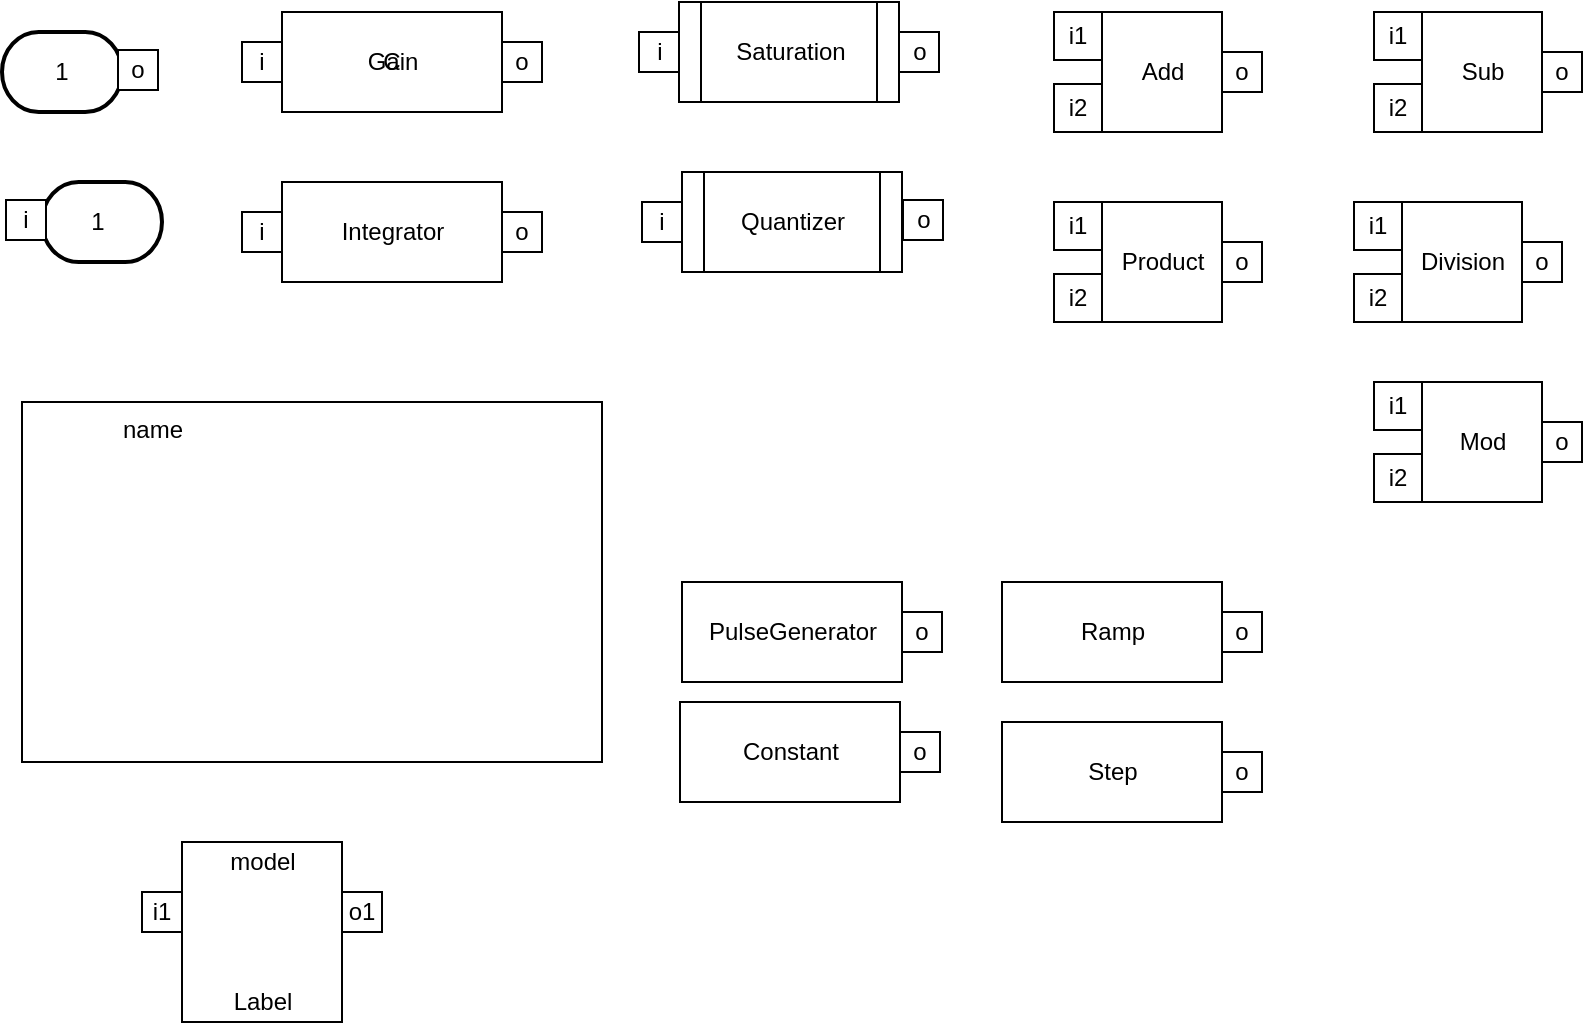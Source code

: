 <mxfile version="16.5.2" type="device"><diagram id="UEooX_oe9_AvOMrCvC2G" name="Page-1"><mxGraphModel dx="1422" dy="782" grid="1" gridSize="10" guides="1" tooltips="1" connect="1" arrows="1" fold="1" page="1" pageScale="1" pageWidth="827" pageHeight="1169" math="0" shadow="0"><root><mxCell id="0"/><mxCell id="1" parent="0"/><object label="" type="model" parameter="" blockLabel="name" id="EENgtqzWGkCMC0e6hi3G-1"><mxCell style="rounded=0;whiteSpace=wrap;html=1;container=1;" parent="1" vertex="1"><mxGeometry x="30" y="230" width="290" height="180" as="geometry"><mxRectangle x="90" y="70" width="50" height="40" as="alternateBounds"/></mxGeometry></mxCell></object><object label="%parameter%" placeholders="1" id="EENgtqzWGkCMC0e6hi3G-2"><mxCell style="text;html=1;align=center;verticalAlign=middle;resizable=0;points=[];autosize=1;strokeColor=none;fillColor=none;" parent="EENgtqzWGkCMC0e6hi3G-1" vertex="1"><mxGeometry x="90" y="160" width="90" height="20" as="geometry"/></mxCell></object><object label="%blockLabel%" placeholders="1" id="EENgtqzWGkCMC0e6hi3G-3"><mxCell style="text;html=1;align=center;verticalAlign=middle;resizable=0;points=[];autosize=1;strokeColor=none;" parent="EENgtqzWGkCMC0e6hi3G-1" vertex="1"><mxGeometry x="19.996" y="3.746" width="90" height="20" as="geometry"/></mxCell></object><object label="" blockLabel="1" type="output" id="EENgtqzWGkCMC0e6hi3G-4"><mxCell style="strokeWidth=2;html=1;shape=mxgraph.flowchart.terminator;whiteSpace=wrap;container=0;" parent="1" vertex="1"><mxGeometry x="40" y="120" width="60" height="40" as="geometry"/></mxCell></object><object label="%blockLabel%" placeholders="1" id="EENgtqzWGkCMC0e6hi3G-5"><mxCell style="text;html=1;strokeColor=none;fillColor=none;align=center;verticalAlign=middle;whiteSpace=wrap;rounded=0;" parent="EENgtqzWGkCMC0e6hi3G-4" vertex="1"><mxGeometry x="16" y="13.337" width="24" height="13.333" as="geometry"/></mxCell></object><mxCell id="EENgtqzWGkCMC0e6hi3G-6" value="i" style="whiteSpace=wrap;html=1;aspect=fixed;" parent="EENgtqzWGkCMC0e6hi3G-4" vertex="1"><mxGeometry x="-18" y="9" width="20" height="20" as="geometry"/></mxCell><object label="" blockLabel="1" type="input" id="EENgtqzWGkCMC0e6hi3G-7"><mxCell style="strokeWidth=2;html=1;shape=mxgraph.flowchart.terminator;whiteSpace=wrap;container=0;" parent="1" vertex="1"><mxGeometry x="20" y="45" width="60" height="40" as="geometry"/></mxCell></object><object label="%blockLabel%" placeholders="1" id="EENgtqzWGkCMC0e6hi3G-8"><mxCell style="text;html=1;strokeColor=none;fillColor=none;align=center;verticalAlign=middle;whiteSpace=wrap;rounded=0;" parent="EENgtqzWGkCMC0e6hi3G-7" vertex="1"><mxGeometry x="18" y="13.337" width="24" height="13.333" as="geometry"/></mxCell></object><mxCell id="EENgtqzWGkCMC0e6hi3G-9" value="o" style="whiteSpace=wrap;html=1;aspect=fixed;" parent="EENgtqzWGkCMC0e6hi3G-7" vertex="1"><mxGeometry x="58" y="9" width="20" height="20" as="geometry"/></mxCell><object label="" blockLabel="Product" type="product" id="EENgtqzWGkCMC0e6hi3G-10"><mxCell style="whiteSpace=wrap;html=1;aspect=fixed;container=0;" parent="1" vertex="1"><mxGeometry x="570" y="130" width="60" height="60" as="geometry"/></mxCell></object><object label="%blockLabel%" placeholders="1" id="EENgtqzWGkCMC0e6hi3G-11"><mxCell style="text;html=1;align=center;verticalAlign=middle;resizable=0;points=[];autosize=1;strokeColor=none;" parent="EENgtqzWGkCMC0e6hi3G-10" vertex="1"><mxGeometry x="-15.003" y="19.995" width="90" height="20" as="geometry"/></mxCell></object><mxCell id="EENgtqzWGkCMC0e6hi3G-12" value="i1" style="whiteSpace=wrap;html=1;aspect=fixed;" parent="EENgtqzWGkCMC0e6hi3G-10" vertex="1"><mxGeometry x="-24" width="24" height="24" as="geometry"/></mxCell><mxCell id="EENgtqzWGkCMC0e6hi3G-13" value="i2" style="whiteSpace=wrap;html=1;aspect=fixed;" parent="EENgtqzWGkCMC0e6hi3G-10" vertex="1"><mxGeometry x="-24" y="36" width="24" height="24" as="geometry"/></mxCell><mxCell id="EENgtqzWGkCMC0e6hi3G-14" value="o" style="whiteSpace=wrap;html=1;aspect=fixed;" parent="EENgtqzWGkCMC0e6hi3G-10" vertex="1"><mxGeometry x="60" y="20" width="20" height="20" as="geometry"/></mxCell><object label="" blockLabel="Sub" type="sub" id="EENgtqzWGkCMC0e6hi3G-15"><mxCell style="whiteSpace=wrap;html=1;aspect=fixed;container=0;" parent="1" vertex="1"><mxGeometry x="730" y="35" width="60" height="60" as="geometry"/></mxCell></object><object label="%blockLabel%" placeholders="1" id="EENgtqzWGkCMC0e6hi3G-16"><mxCell style="text;html=1;align=center;verticalAlign=middle;resizable=0;points=[];autosize=1;strokeColor=none;" parent="EENgtqzWGkCMC0e6hi3G-15" vertex="1"><mxGeometry x="-15.003" y="19.995" width="90" height="20" as="geometry"/></mxCell></object><mxCell id="EENgtqzWGkCMC0e6hi3G-17" value="i1" style="whiteSpace=wrap;html=1;aspect=fixed;" parent="EENgtqzWGkCMC0e6hi3G-15" vertex="1"><mxGeometry x="-24" width="24" height="24" as="geometry"/></mxCell><mxCell id="EENgtqzWGkCMC0e6hi3G-18" value="i2" style="whiteSpace=wrap;html=1;aspect=fixed;" parent="EENgtqzWGkCMC0e6hi3G-15" vertex="1"><mxGeometry x="-24" y="36" width="24" height="24" as="geometry"/></mxCell><mxCell id="EENgtqzWGkCMC0e6hi3G-19" value="o" style="whiteSpace=wrap;html=1;aspect=fixed;" parent="EENgtqzWGkCMC0e6hi3G-15" vertex="1"><mxGeometry x="60" y="20" width="20" height="20" as="geometry"/></mxCell><object label="" blockLabel="Mod" type="mod" id="EENgtqzWGkCMC0e6hi3G-20"><mxCell style="whiteSpace=wrap;html=1;aspect=fixed;container=0;" parent="1" vertex="1"><mxGeometry x="730" y="220" width="60" height="60" as="geometry"/></mxCell></object><object label="%blockLabel%" placeholders="1" id="EENgtqzWGkCMC0e6hi3G-21"><mxCell style="text;html=1;align=center;verticalAlign=middle;resizable=0;points=[];autosize=1;strokeColor=none;" parent="EENgtqzWGkCMC0e6hi3G-20" vertex="1"><mxGeometry x="-15.003" y="19.995" width="90" height="20" as="geometry"/></mxCell></object><mxCell id="EENgtqzWGkCMC0e6hi3G-22" value="i1" style="whiteSpace=wrap;html=1;aspect=fixed;" parent="EENgtqzWGkCMC0e6hi3G-20" vertex="1"><mxGeometry x="-24" width="24" height="24" as="geometry"/></mxCell><mxCell id="EENgtqzWGkCMC0e6hi3G-23" value="i2" style="whiteSpace=wrap;html=1;aspect=fixed;" parent="EENgtqzWGkCMC0e6hi3G-20" vertex="1"><mxGeometry x="-24" y="36" width="24" height="24" as="geometry"/></mxCell><mxCell id="EENgtqzWGkCMC0e6hi3G-24" value="o" style="whiteSpace=wrap;html=1;aspect=fixed;" parent="EENgtqzWGkCMC0e6hi3G-20" vertex="1"><mxGeometry x="60" y="20" width="20" height="20" as="geometry"/></mxCell><object label="" blockLabel="Add" type="add" id="EENgtqzWGkCMC0e6hi3G-25"><mxCell style="whiteSpace=wrap;html=1;aspect=fixed;container=0;" parent="1" vertex="1"><mxGeometry x="570" y="35" width="60" height="60.0" as="geometry"/></mxCell></object><object label="%blockLabel%" placeholders="1" id="EENgtqzWGkCMC0e6hi3G-26"><mxCell style="text;html=1;align=center;verticalAlign=middle;resizable=0;points=[];autosize=1;strokeColor=none;" parent="EENgtqzWGkCMC0e6hi3G-25" vertex="1"><mxGeometry x="-15.003" y="19.995" width="90" height="20" as="geometry"/></mxCell></object><mxCell id="EENgtqzWGkCMC0e6hi3G-27" value="i1" style="whiteSpace=wrap;html=1;aspect=fixed;" parent="EENgtqzWGkCMC0e6hi3G-25" vertex="1"><mxGeometry x="-24" width="24" height="24" as="geometry"/></mxCell><mxCell id="EENgtqzWGkCMC0e6hi3G-28" value="i2" style="whiteSpace=wrap;html=1;aspect=fixed;" parent="EENgtqzWGkCMC0e6hi3G-25" vertex="1"><mxGeometry x="-24" y="36.0" width="24" height="24" as="geometry"/></mxCell><mxCell id="EENgtqzWGkCMC0e6hi3G-29" value="o" style="whiteSpace=wrap;html=1;aspect=fixed;" parent="EENgtqzWGkCMC0e6hi3G-25" vertex="1"><mxGeometry x="60" y="20" width="20" height="20" as="geometry"/></mxCell><object label="" blockLabel="Saturation" type="saturation" lowerlimit="" upperlimit="" id="EENgtqzWGkCMC0e6hi3G-30"><mxCell style="shape=process;whiteSpace=wrap;html=1;backgroundOutline=1;dropTarget=1;container=0;" parent="1" vertex="1"><mxGeometry x="358.5" y="30" width="110" height="50" as="geometry"/></mxCell></object><object label="%blockLabel%" placeholders="1" id="EENgtqzWGkCMC0e6hi3G-31"><mxCell style="text;html=1;align=center;verticalAlign=middle;resizable=0;points=[];autosize=1;strokeColor=none;dropTarget=0;container=0;" parent="EENgtqzWGkCMC0e6hi3G-30" vertex="1"><mxGeometry x="10.001" y="15.002" width="90" height="20" as="geometry"/></mxCell></object><mxCell id="EENgtqzWGkCMC0e6hi3G-32" value="o" style="whiteSpace=wrap;html=1;aspect=fixed;" parent="EENgtqzWGkCMC0e6hi3G-30" vertex="1"><mxGeometry x="110" y="15" width="20" height="20" as="geometry"/></mxCell><mxCell id="EENgtqzWGkCMC0e6hi3G-33" value="i" style="whiteSpace=wrap;html=1;aspect=fixed;" parent="EENgtqzWGkCMC0e6hi3G-30" vertex="1"><mxGeometry x="-20" y="15" width="20" height="20" as="geometry"/></mxCell><object label="" blockLabel="Quantizer" type="quantizer" quantizationinterval="" id="EENgtqzWGkCMC0e6hi3G-34"><mxCell style="shape=process;whiteSpace=wrap;html=1;backgroundOutline=1;container=0;dropTarget=1;" parent="1" vertex="1"><mxGeometry x="360" y="115" width="110" height="50" as="geometry"/></mxCell></object><object label="%blockLabel%" placeholders="1" id="EENgtqzWGkCMC0e6hi3G-35"><mxCell style="text;html=1;align=center;verticalAlign=middle;resizable=0;points=[];autosize=1;strokeColor=none;" parent="EENgtqzWGkCMC0e6hi3G-34" vertex="1"><mxGeometry x="9.997" y="14.998" width="90" height="20" as="geometry"/></mxCell></object><mxCell id="EENgtqzWGkCMC0e6hi3G-36" value="o" style="whiteSpace=wrap;html=1;aspect=fixed;" parent="EENgtqzWGkCMC0e6hi3G-34" vertex="1"><mxGeometry x="110.5" y="14" width="20" height="20" as="geometry"/></mxCell><mxCell id="EENgtqzWGkCMC0e6hi3G-37" value="i" style="whiteSpace=wrap;html=1;aspect=fixed;" parent="EENgtqzWGkCMC0e6hi3G-34" vertex="1"><mxGeometry x="-20" y="15" width="20" height="20" as="geometry"/></mxCell><object label="C" blockLabel="Gain" type="gain" parameter="K" id="EENgtqzWGkCMC0e6hi3G-38"><mxCell style="rounded=0;whiteSpace=wrap;html=1;dropTarget=1;container=0;" parent="1" vertex="1"><mxGeometry x="160" y="35" width="110" height="50" as="geometry"/></mxCell></object><object label="%blockLabel%" placeholders="1" id="EENgtqzWGkCMC0e6hi3G-39"><mxCell style="text;html=1;align=center;verticalAlign=middle;resizable=0;points=[];autosize=1;strokeColor=none;" parent="EENgtqzWGkCMC0e6hi3G-38" vertex="1"><mxGeometry x="10.004" y="15.005" width="90" height="20" as="geometry"/></mxCell></object><mxCell id="EENgtqzWGkCMC0e6hi3G-40" value="o" style="whiteSpace=wrap;html=1;aspect=fixed;" parent="EENgtqzWGkCMC0e6hi3G-38" vertex="1"><mxGeometry x="110" y="15" width="20" height="20" as="geometry"/></mxCell><mxCell id="EENgtqzWGkCMC0e6hi3G-41" value="i" style="whiteSpace=wrap;html=1;aspect=fixed;" parent="EENgtqzWGkCMC0e6hi3G-38" vertex="1"><mxGeometry x="-20" y="15" width="20" height="20" as="geometry"/></mxCell><object label="" blockLabel="Constant" type="constant" parameter="K" id="EENgtqzWGkCMC0e6hi3G-42"><mxCell style="rounded=0;whiteSpace=wrap;html=1;dropTarget=1;container=0;" parent="1" vertex="1"><mxGeometry x="359" y="380" width="110" height="50" as="geometry"/></mxCell></object><object label="%blockLabel%" placeholders="1" id="EENgtqzWGkCMC0e6hi3G-43"><mxCell style="text;html=1;align=center;verticalAlign=middle;resizable=0;points=[];autosize=1;strokeColor=none;" parent="EENgtqzWGkCMC0e6hi3G-42" vertex="1"><mxGeometry x="10.004" y="15.005" width="90" height="20" as="geometry"/></mxCell></object><mxCell id="EENgtqzWGkCMC0e6hi3G-44" value="o" style="whiteSpace=wrap;html=1;aspect=fixed;" parent="EENgtqzWGkCMC0e6hi3G-42" vertex="1"><mxGeometry x="110" y="15" width="20" height="20" as="geometry"/></mxCell><object label="" blockLabel="Integrator" type="integrator" initialcondition="" id="EENgtqzWGkCMC0e6hi3G-45"><mxCell style="rounded=0;whiteSpace=wrap;html=1;dropTarget=1;container=0;" parent="1" vertex="1"><mxGeometry x="160" y="120" width="110" height="50" as="geometry"/></mxCell></object><object label="%blockLabel%" placeholders="1" id="EENgtqzWGkCMC0e6hi3G-46"><mxCell style="text;html=1;align=center;verticalAlign=middle;resizable=0;points=[];autosize=1;strokeColor=none;" parent="EENgtqzWGkCMC0e6hi3G-45" vertex="1"><mxGeometry x="10.004" y="15.005" width="90" height="20" as="geometry"/></mxCell></object><mxCell id="EENgtqzWGkCMC0e6hi3G-47" value="o" style="whiteSpace=wrap;html=1;aspect=fixed;" parent="EENgtqzWGkCMC0e6hi3G-45" vertex="1"><mxGeometry x="110" y="15" width="20" height="20" as="geometry"/></mxCell><mxCell id="EENgtqzWGkCMC0e6hi3G-48" value="i" style="whiteSpace=wrap;html=1;aspect=fixed;" parent="EENgtqzWGkCMC0e6hi3G-45" vertex="1"><mxGeometry x="-20" y="15" width="20" height="20" as="geometry"/></mxCell><object label="" type="system" blockLabel="Label" modelName="model" parameter="" id="EENgtqzWGkCMC0e6hi3G-49"><mxCell style="rounded=0;whiteSpace=wrap;html=1;container=1;" parent="1" vertex="1"><mxGeometry x="110" y="450" width="80" height="90" as="geometry"><mxRectangle x="90" y="70" width="50" height="40" as="alternateBounds"/></mxGeometry></mxCell></object><object label="%blockLabel%" placeholders="1" id="EENgtqzWGkCMC0e6hi3G-50"><mxCell style="text;html=1;align=center;verticalAlign=middle;resizable=0;points=[];autosize=1;strokeColor=none;" parent="EENgtqzWGkCMC0e6hi3G-49" vertex="1"><mxGeometry x="-4.998" y="69.999" width="90" height="20" as="geometry"/></mxCell></object><object label="%modelName%" placeholders="1" id="EENgtqzWGkCMC0e6hi3G-51"><mxCell style="text;html=1;align=center;verticalAlign=middle;resizable=0;points=[];autosize=1;strokeColor=none;" parent="EENgtqzWGkCMC0e6hi3G-49" vertex="1"><mxGeometry x="-10.0" y="-0.0" width="100" height="20" as="geometry"/></mxCell></object><mxCell id="EENgtqzWGkCMC0e6hi3G-52" value="o1" style="whiteSpace=wrap;html=1;aspect=fixed;" parent="EENgtqzWGkCMC0e6hi3G-49" vertex="1"><mxGeometry x="80" y="25" width="20" height="20" as="geometry"/></mxCell><mxCell id="EENgtqzWGkCMC0e6hi3G-53" value="i1" style="whiteSpace=wrap;html=1;aspect=fixed;" parent="EENgtqzWGkCMC0e6hi3G-49" vertex="1"><mxGeometry x="-20" y="25" width="20" height="20" as="geometry"/></mxCell><object label="" blockLabel="Step" type="step" steptime="" initialvalue="" finalvalue="" id="EENgtqzWGkCMC0e6hi3G-54"><mxCell style="rounded=0;whiteSpace=wrap;html=1;dropTarget=1;container=0;" parent="1" vertex="1"><mxGeometry x="520" y="390" width="110" height="50" as="geometry"/></mxCell></object><object label="%blockLabel%" placeholders="1" id="EENgtqzWGkCMC0e6hi3G-55"><mxCell style="text;html=1;align=center;verticalAlign=middle;resizable=0;points=[];autosize=1;strokeColor=none;" parent="EENgtqzWGkCMC0e6hi3G-54" vertex="1"><mxGeometry x="10.004" y="15.005" width="90" height="20" as="geometry"/></mxCell></object><mxCell id="EENgtqzWGkCMC0e6hi3G-56" value="o" style="whiteSpace=wrap;html=1;aspect=fixed;" parent="EENgtqzWGkCMC0e6hi3G-54" vertex="1"><mxGeometry x="110" y="15" width="20" height="20" as="geometry"/></mxCell><object label="" blockLabel="Ramp" type="ramp" slope="" starttime="" initialoutput="" id="EENgtqzWGkCMC0e6hi3G-57"><mxCell style="rounded=0;whiteSpace=wrap;html=1;dropTarget=1;container=0;" parent="1" vertex="1"><mxGeometry x="520" y="320" width="110" height="50" as="geometry"/></mxCell></object><object label="%blockLabel%" placeholders="1" id="EENgtqzWGkCMC0e6hi3G-58"><mxCell style="text;html=1;align=center;verticalAlign=middle;resizable=0;points=[];autosize=1;strokeColor=none;" parent="EENgtqzWGkCMC0e6hi3G-57" vertex="1"><mxGeometry x="10.004" y="15.005" width="90" height="20" as="geometry"/></mxCell></object><mxCell id="EENgtqzWGkCMC0e6hi3G-59" value="o" style="whiteSpace=wrap;html=1;aspect=fixed;" parent="EENgtqzWGkCMC0e6hi3G-57" vertex="1"><mxGeometry x="110" y="15" width="20" height="20" as="geometry"/></mxCell><object label="" blockLabel="PulseGenerator" type="pulse" amplitude="" period="" pulsewidth="" phasedelay="" id="EENgtqzWGkCMC0e6hi3G-60"><mxCell style="rounded=0;whiteSpace=wrap;html=1;dropTarget=1;container=0;" parent="1" vertex="1"><mxGeometry x="360" y="320" width="110" height="50" as="geometry"/></mxCell></object><object label="%blockLabel%" placeholders="1" id="EENgtqzWGkCMC0e6hi3G-61"><mxCell style="text;html=1;align=center;verticalAlign=middle;resizable=0;points=[];autosize=1;strokeColor=none;" parent="EENgtqzWGkCMC0e6hi3G-60" vertex="1"><mxGeometry x="10.004" y="15.005" width="90" height="20" as="geometry"/></mxCell></object><mxCell id="EENgtqzWGkCMC0e6hi3G-62" value="o" style="whiteSpace=wrap;html=1;aspect=fixed;" parent="EENgtqzWGkCMC0e6hi3G-60" vertex="1"><mxGeometry x="110" y="15" width="20" height="20" as="geometry"/></mxCell><object label="" blockLabel="Division" type="division" id="EENgtqzWGkCMC0e6hi3G-63"><mxCell style="whiteSpace=wrap;html=1;aspect=fixed;container=0;" parent="1" vertex="1"><mxGeometry x="720" y="130" width="60" height="60.0" as="geometry"/></mxCell></object><object label="%blockLabel%" placeholders="1" id="EENgtqzWGkCMC0e6hi3G-64"><mxCell style="text;html=1;align=center;verticalAlign=middle;resizable=0;points=[];autosize=1;strokeColor=none;" parent="EENgtqzWGkCMC0e6hi3G-63" vertex="1"><mxGeometry x="-15.003" y="19.995" width="90" height="20" as="geometry"/></mxCell></object><mxCell id="EENgtqzWGkCMC0e6hi3G-65" value="i1" style="whiteSpace=wrap;html=1;aspect=fixed;" parent="EENgtqzWGkCMC0e6hi3G-63" vertex="1"><mxGeometry x="-24" width="24" height="24" as="geometry"/></mxCell><mxCell id="EENgtqzWGkCMC0e6hi3G-66" value="i2" style="whiteSpace=wrap;html=1;aspect=fixed;" parent="EENgtqzWGkCMC0e6hi3G-63" vertex="1"><mxGeometry x="-24" y="36.0" width="24" height="24" as="geometry"/></mxCell><mxCell id="EENgtqzWGkCMC0e6hi3G-67" value="o" style="whiteSpace=wrap;html=1;aspect=fixed;" parent="EENgtqzWGkCMC0e6hi3G-63" vertex="1"><mxGeometry x="60" y="20" width="20" height="20" as="geometry"/></mxCell></root></mxGraphModel></diagram></mxfile>
